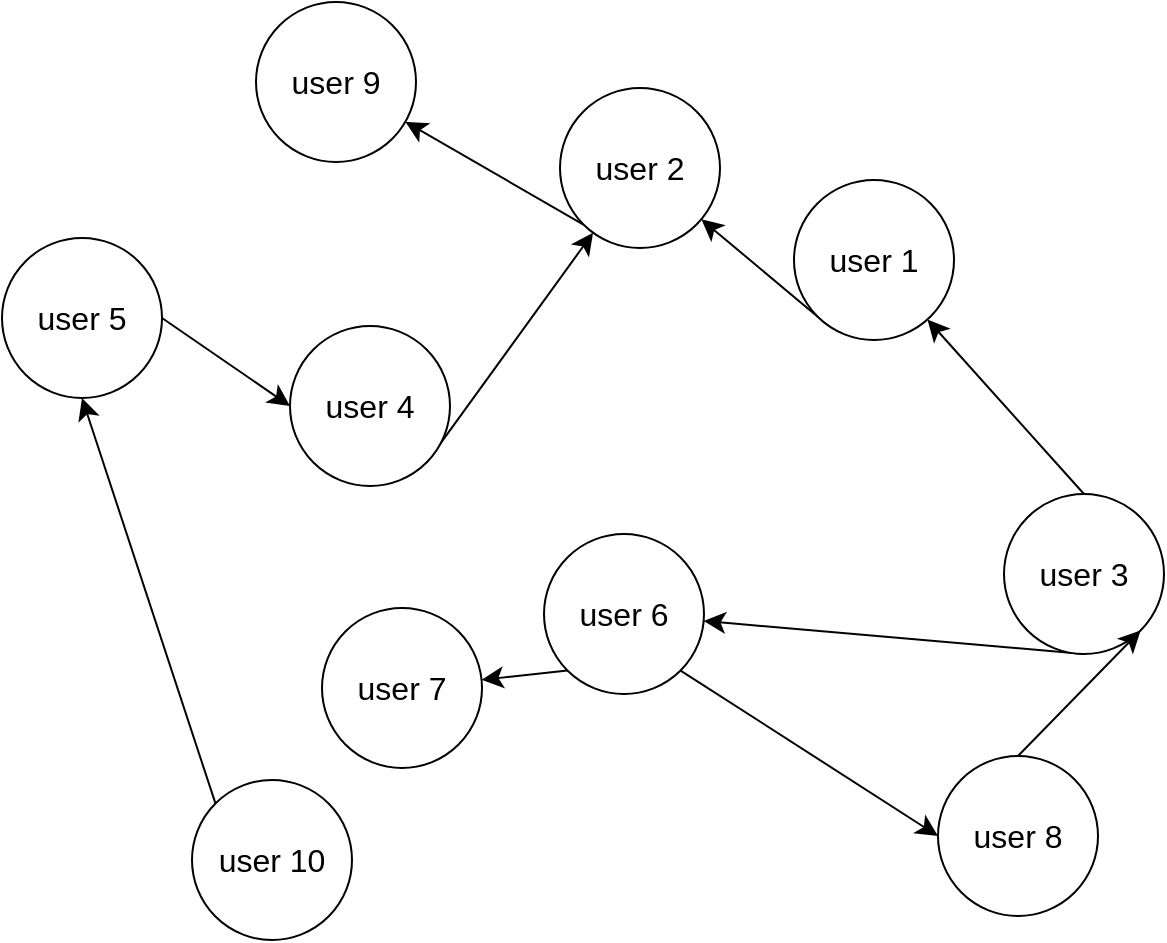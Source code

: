<mxfile version="24.4.0" type="google" pages="3">
  <diagram name="subscribing" id="1O4i-O54_sNtyzFZJCOy">
    <mxGraphModel dx="1268" dy="1425" grid="0" gridSize="10" guides="1" tooltips="1" connect="1" arrows="1" fold="1" page="0" pageScale="1" pageWidth="827" pageHeight="1169" math="0" shadow="0">
      <root>
        <mxCell id="0" />
        <mxCell id="1" parent="0" />
        <mxCell id="tNVImOsVkvM8HF4KnN8y-1" style="edgeStyle=none;curved=1;rounded=0;orthogonalLoop=1;jettySize=auto;html=1;exitX=0;exitY=1;exitDx=0;exitDy=0;fontSize=12;startSize=8;endSize=8;" edge="1" parent="1" source="tNVImOsVkvM8HF4KnN8y-2" target="tNVImOsVkvM8HF4KnN8y-4">
          <mxGeometry relative="1" as="geometry" />
        </mxCell>
        <mxCell id="tNVImOsVkvM8HF4KnN8y-2" value="&lt;font style=&quot;font-size: 16px;&quot;&gt;user 1&lt;/font&gt;" style="ellipse;whiteSpace=wrap;html=1;aspect=fixed;" vertex="1" parent="1">
          <mxGeometry x="84" y="-8" width="80" height="80" as="geometry" />
        </mxCell>
        <mxCell id="tNVImOsVkvM8HF4KnN8y-3" style="edgeStyle=none;curved=1;rounded=0;orthogonalLoop=1;jettySize=auto;html=1;exitX=0;exitY=1;exitDx=0;exitDy=0;fontSize=12;startSize=8;endSize=8;" edge="1" parent="1" source="tNVImOsVkvM8HF4KnN8y-4" target="tNVImOsVkvM8HF4KnN8y-18">
          <mxGeometry relative="1" as="geometry" />
        </mxCell>
        <mxCell id="tNVImOsVkvM8HF4KnN8y-4" value="&lt;font style=&quot;font-size: 16px;&quot;&gt;user 2&lt;/font&gt;" style="ellipse;whiteSpace=wrap;html=1;aspect=fixed;" vertex="1" parent="1">
          <mxGeometry x="-33" y="-54" width="80" height="80" as="geometry" />
        </mxCell>
        <mxCell id="tNVImOsVkvM8HF4KnN8y-5" style="edgeStyle=none;curved=1;rounded=0;orthogonalLoop=1;jettySize=auto;html=1;exitX=0.5;exitY=0;exitDx=0;exitDy=0;fontSize=12;startSize=8;endSize=8;" edge="1" parent="1" source="tNVImOsVkvM8HF4KnN8y-7" target="tNVImOsVkvM8HF4KnN8y-2">
          <mxGeometry relative="1" as="geometry" />
        </mxCell>
        <mxCell id="tNVImOsVkvM8HF4KnN8y-6" style="edgeStyle=none;curved=1;rounded=0;orthogonalLoop=1;jettySize=auto;html=1;exitX=0.5;exitY=1;exitDx=0;exitDy=0;fontSize=12;startSize=8;endSize=8;" edge="1" parent="1" source="tNVImOsVkvM8HF4KnN8y-7" target="tNVImOsVkvM8HF4KnN8y-14">
          <mxGeometry relative="1" as="geometry" />
        </mxCell>
        <mxCell id="tNVImOsVkvM8HF4KnN8y-7" value="&lt;font style=&quot;font-size: 16px;&quot;&gt;user 3&lt;/font&gt;" style="ellipse;whiteSpace=wrap;html=1;aspect=fixed;" vertex="1" parent="1">
          <mxGeometry x="189" y="149" width="80" height="80" as="geometry" />
        </mxCell>
        <mxCell id="tNVImOsVkvM8HF4KnN8y-8" style="edgeStyle=none;curved=1;rounded=0;orthogonalLoop=1;jettySize=auto;html=1;exitX=1;exitY=1;exitDx=0;exitDy=0;fontSize=12;startSize=8;endSize=8;" edge="1" parent="1" source="tNVImOsVkvM8HF4KnN8y-9" target="tNVImOsVkvM8HF4KnN8y-4">
          <mxGeometry relative="1" as="geometry" />
        </mxCell>
        <mxCell id="tNVImOsVkvM8HF4KnN8y-9" value="&lt;font style=&quot;font-size: 16px;&quot;&gt;user 4&lt;/font&gt;" style="ellipse;whiteSpace=wrap;html=1;aspect=fixed;" vertex="1" parent="1">
          <mxGeometry x="-168" y="65" width="80" height="80" as="geometry" />
        </mxCell>
        <mxCell id="tNVImOsVkvM8HF4KnN8y-10" style="edgeStyle=none;curved=1;rounded=0;orthogonalLoop=1;jettySize=auto;html=1;exitX=1;exitY=0.5;exitDx=0;exitDy=0;entryX=0;entryY=0.5;entryDx=0;entryDy=0;fontSize=12;startSize=8;endSize=8;" edge="1" parent="1" source="tNVImOsVkvM8HF4KnN8y-11" target="tNVImOsVkvM8HF4KnN8y-9">
          <mxGeometry relative="1" as="geometry" />
        </mxCell>
        <mxCell id="tNVImOsVkvM8HF4KnN8y-11" value="&lt;font style=&quot;font-size: 16px;&quot;&gt;user 5&lt;/font&gt;" style="ellipse;whiteSpace=wrap;html=1;aspect=fixed;" vertex="1" parent="1">
          <mxGeometry x="-312" y="21" width="80" height="80" as="geometry" />
        </mxCell>
        <mxCell id="tNVImOsVkvM8HF4KnN8y-12" style="edgeStyle=none;curved=1;rounded=0;orthogonalLoop=1;jettySize=auto;html=1;exitX=0;exitY=1;exitDx=0;exitDy=0;fontSize=12;startSize=8;endSize=8;" edge="1" parent="1" source="tNVImOsVkvM8HF4KnN8y-14" target="tNVImOsVkvM8HF4KnN8y-15">
          <mxGeometry relative="1" as="geometry" />
        </mxCell>
        <mxCell id="tNVImOsVkvM8HF4KnN8y-13" style="edgeStyle=none;curved=1;rounded=0;orthogonalLoop=1;jettySize=auto;html=1;exitX=1;exitY=1;exitDx=0;exitDy=0;entryX=0;entryY=0.5;entryDx=0;entryDy=0;fontSize=12;startSize=8;endSize=8;" edge="1" parent="1" source="tNVImOsVkvM8HF4KnN8y-14" target="tNVImOsVkvM8HF4KnN8y-17">
          <mxGeometry relative="1" as="geometry" />
        </mxCell>
        <mxCell id="tNVImOsVkvM8HF4KnN8y-14" value="&lt;font style=&quot;font-size: 16px;&quot;&gt;user 6&lt;/font&gt;" style="ellipse;whiteSpace=wrap;html=1;aspect=fixed;" vertex="1" parent="1">
          <mxGeometry x="-41" y="169" width="80" height="80" as="geometry" />
        </mxCell>
        <mxCell id="tNVImOsVkvM8HF4KnN8y-15" value="&lt;font style=&quot;font-size: 16px;&quot;&gt;user 7&lt;/font&gt;" style="ellipse;whiteSpace=wrap;html=1;aspect=fixed;" vertex="1" parent="1">
          <mxGeometry x="-152" y="206" width="80" height="80" as="geometry" />
        </mxCell>
        <mxCell id="tNVImOsVkvM8HF4KnN8y-16" style="edgeStyle=none;curved=1;rounded=0;orthogonalLoop=1;jettySize=auto;html=1;exitX=0.5;exitY=0;exitDx=0;exitDy=0;entryX=1;entryY=1;entryDx=0;entryDy=0;fontSize=12;startSize=8;endSize=8;" edge="1" parent="1" source="tNVImOsVkvM8HF4KnN8y-17" target="tNVImOsVkvM8HF4KnN8y-7">
          <mxGeometry relative="1" as="geometry" />
        </mxCell>
        <mxCell id="tNVImOsVkvM8HF4KnN8y-17" value="&lt;font style=&quot;font-size: 16px;&quot;&gt;user 8&lt;/font&gt;" style="ellipse;whiteSpace=wrap;html=1;aspect=fixed;" vertex="1" parent="1">
          <mxGeometry x="156" y="280" width="80" height="80" as="geometry" />
        </mxCell>
        <mxCell id="tNVImOsVkvM8HF4KnN8y-18" value="&lt;font style=&quot;font-size: 16px;&quot;&gt;user 9&lt;/font&gt;" style="ellipse;whiteSpace=wrap;html=1;aspect=fixed;" vertex="1" parent="1">
          <mxGeometry x="-185" y="-97" width="80" height="80" as="geometry" />
        </mxCell>
        <mxCell id="tNVImOsVkvM8HF4KnN8y-19" style="edgeStyle=none;curved=1;rounded=0;orthogonalLoop=1;jettySize=auto;html=1;exitX=0;exitY=0;exitDx=0;exitDy=0;entryX=0.5;entryY=1;entryDx=0;entryDy=0;fontSize=12;startSize=8;endSize=8;" edge="1" parent="1" source="tNVImOsVkvM8HF4KnN8y-20" target="tNVImOsVkvM8HF4KnN8y-11">
          <mxGeometry relative="1" as="geometry" />
        </mxCell>
        <mxCell id="tNVImOsVkvM8HF4KnN8y-20" value="&lt;font style=&quot;font-size: 16px;&quot;&gt;user 10&lt;/font&gt;" style="ellipse;whiteSpace=wrap;html=1;aspect=fixed;" vertex="1" parent="1">
          <mxGeometry x="-217" y="292" width="80" height="80" as="geometry" />
        </mxCell>
      </root>
    </mxGraphModel>
  </diagram>
  <diagram id="e7_TrPuGxEBSFh4KC1jl" name="publishing">
    <mxGraphModel dx="4425" dy="1138" grid="0" gridSize="10" guides="1" tooltips="1" connect="1" arrows="1" fold="1" page="0" pageScale="1" pageWidth="827" pageHeight="1169" math="0" shadow="0">
      <root>
        <mxCell id="0" />
        <mxCell id="1" parent="0" />
        <mxCell id="oBemFIaa1shh3R5s6v1a-47" style="edgeStyle=none;curved=1;rounded=0;orthogonalLoop=1;jettySize=auto;html=1;exitX=0.5;exitY=1;exitDx=0;exitDy=0;entryX=0.5;entryY=0;entryDx=0;entryDy=0;fontSize=12;startSize=8;endSize=8;" edge="1" parent="1" source="oBemFIaa1shh3R5s6v1a-21" target="oBemFIaa1shh3R5s6v1a-28">
          <mxGeometry relative="1" as="geometry" />
        </mxCell>
        <mxCell id="oBemFIaa1shh3R5s6v1a-64" style="edgeStyle=none;curved=1;rounded=0;orthogonalLoop=1;jettySize=auto;html=1;exitX=0.5;exitY=1;exitDx=0;exitDy=0;entryX=0.5;entryY=0;entryDx=0;entryDy=0;fontSize=12;startSize=8;endSize=8;" edge="1" parent="1" source="oBemFIaa1shh3R5s6v1a-21" target="oBemFIaa1shh3R5s6v1a-46">
          <mxGeometry relative="1" as="geometry" />
        </mxCell>
        <mxCell id="oBemFIaa1shh3R5s6v1a-21" value="&lt;font style=&quot;font-size: 16px;&quot;&gt;user 1&lt;/font&gt;" style="ellipse;whiteSpace=wrap;html=1;aspect=fixed;" vertex="1" parent="1">
          <mxGeometry x="-846" y="508" width="80" height="80" as="geometry" />
        </mxCell>
        <mxCell id="oBemFIaa1shh3R5s6v1a-48" style="edgeStyle=none;curved=1;rounded=0;orthogonalLoop=1;jettySize=auto;html=1;exitX=0.5;exitY=1;exitDx=0;exitDy=0;entryX=0.5;entryY=0;entryDx=0;entryDy=0;fontSize=12;startSize=8;endSize=8;" edge="1" parent="1" source="oBemFIaa1shh3R5s6v1a-22" target="oBemFIaa1shh3R5s6v1a-28">
          <mxGeometry relative="1" as="geometry" />
        </mxCell>
        <mxCell id="oBemFIaa1shh3R5s6v1a-22" value="&lt;font style=&quot;font-size: 16px;&quot;&gt;user 5&lt;/font&gt;" style="ellipse;whiteSpace=wrap;html=1;aspect=fixed;" vertex="1" parent="1">
          <mxGeometry x="-742" y="506" width="80" height="80" as="geometry" />
        </mxCell>
        <mxCell id="oBemFIaa1shh3R5s6v1a-50" style="edgeStyle=none;curved=1;rounded=0;orthogonalLoop=1;jettySize=auto;html=1;exitX=0.5;exitY=1;exitDx=0;exitDy=0;entryX=0.5;entryY=0;entryDx=0;entryDy=0;fontSize=12;startSize=8;endSize=8;" edge="1" parent="1" source="oBemFIaa1shh3R5s6v1a-23" target="oBemFIaa1shh3R5s6v1a-30">
          <mxGeometry relative="1" as="geometry" />
        </mxCell>
        <mxCell id="oBemFIaa1shh3R5s6v1a-23" value="&lt;font style=&quot;font-size: 16px;&quot;&gt;user 2&lt;/font&gt;" style="ellipse;whiteSpace=wrap;html=1;aspect=fixed;" vertex="1" parent="1">
          <mxGeometry x="-1049" y="502" width="80" height="80" as="geometry" />
        </mxCell>
        <mxCell id="oBemFIaa1shh3R5s6v1a-51" style="edgeStyle=none;curved=1;rounded=0;orthogonalLoop=1;jettySize=auto;html=1;exitX=0.5;exitY=1;exitDx=0;exitDy=0;entryX=0.5;entryY=0;entryDx=0;entryDy=0;fontSize=12;startSize=8;endSize=8;" edge="1" parent="1" source="oBemFIaa1shh3R5s6v1a-24" target="oBemFIaa1shh3R5s6v1a-32">
          <mxGeometry relative="1" as="geometry" />
        </mxCell>
        <mxCell id="oBemFIaa1shh3R5s6v1a-24" value="&lt;font style=&quot;font-size: 16px;&quot;&gt;user 3&lt;/font&gt;" style="ellipse;whiteSpace=wrap;html=1;aspect=fixed;" vertex="1" parent="1">
          <mxGeometry x="-404" y="530" width="80" height="80" as="geometry" />
        </mxCell>
        <mxCell id="oBemFIaa1shh3R5s6v1a-49" style="edgeStyle=none;curved=1;rounded=0;orthogonalLoop=1;jettySize=auto;html=1;exitX=0.5;exitY=1;exitDx=0;exitDy=0;entryX=0.5;entryY=0;entryDx=0;entryDy=0;fontSize=12;startSize=8;endSize=8;" edge="1" parent="1" source="oBemFIaa1shh3R5s6v1a-25" target="oBemFIaa1shh3R5s6v1a-28">
          <mxGeometry relative="1" as="geometry" />
        </mxCell>
        <mxCell id="oBemFIaa1shh3R5s6v1a-25" value="&lt;font style=&quot;font-size: 16px;&quot;&gt;user 8&lt;/font&gt;" style="ellipse;whiteSpace=wrap;html=1;aspect=fixed;" vertex="1" parent="1">
          <mxGeometry x="-623" y="508" width="80" height="80" as="geometry" />
        </mxCell>
        <mxCell id="oBemFIaa1shh3R5s6v1a-28" value="&lt;span style=&quot;font-size: 16px;&quot;&gt;review 1&lt;/span&gt;" style="whiteSpace=wrap;html=1;aspect=fixed;" vertex="1" parent="1">
          <mxGeometry x="-756" y="667" width="80" height="80" as="geometry" />
        </mxCell>
        <mxCell id="oBemFIaa1shh3R5s6v1a-30" value="&lt;font style=&quot;font-size: 16px;&quot;&gt;review 2&lt;/font&gt;" style="whiteSpace=wrap;html=1;aspect=fixed;" vertex="1" parent="1">
          <mxGeometry x="-1049" y="674" width="80" height="80" as="geometry" />
        </mxCell>
        <mxCell id="oBemFIaa1shh3R5s6v1a-32" value="&lt;span style=&quot;font-size: 16px;&quot;&gt;review 3&lt;/span&gt;" style="whiteSpace=wrap;html=1;aspect=fixed;" vertex="1" parent="1">
          <mxGeometry x="-404" y="667" width="80" height="80" as="geometry" />
        </mxCell>
        <mxCell id="oBemFIaa1shh3R5s6v1a-34" value="&lt;span style=&quot;font-size: 16px;&quot;&gt;review 4&lt;/span&gt;" style="whiteSpace=wrap;html=1;aspect=fixed;" vertex="1" parent="1">
          <mxGeometry x="-270" y="667" width="80" height="80" as="geometry" />
        </mxCell>
        <mxCell id="oBemFIaa1shh3R5s6v1a-46" value="&lt;span style=&quot;font-size: 16px;&quot;&gt;review 9&lt;/span&gt;" style="whiteSpace=wrap;html=1;aspect=fixed;" vertex="1" parent="1">
          <mxGeometry x="-912" y="667" width="80" height="80" as="geometry" />
        </mxCell>
        <mxCell id="oBemFIaa1shh3R5s6v1a-53" style="edgeStyle=none;curved=1;rounded=0;orthogonalLoop=1;jettySize=auto;html=1;exitX=0.5;exitY=1;exitDx=0;exitDy=0;entryX=0.5;entryY=0;entryDx=0;entryDy=0;fontSize=12;startSize=8;endSize=8;" edge="1" parent="1" source="oBemFIaa1shh3R5s6v1a-52" target="oBemFIaa1shh3R5s6v1a-32">
          <mxGeometry relative="1" as="geometry" />
        </mxCell>
        <mxCell id="oBemFIaa1shh3R5s6v1a-52" value="&lt;font style=&quot;font-size: 16px;&quot;&gt;user 4&lt;/font&gt;" style="ellipse;whiteSpace=wrap;html=1;aspect=fixed;" vertex="1" parent="1">
          <mxGeometry x="-490" y="506" width="80" height="80" as="geometry" />
        </mxCell>
        <mxCell id="oBemFIaa1shh3R5s6v1a-56" style="edgeStyle=none;curved=1;rounded=0;orthogonalLoop=1;jettySize=auto;html=1;exitX=0.5;exitY=1;exitDx=0;exitDy=0;entryX=0.5;entryY=0;entryDx=0;entryDy=0;fontSize=12;startSize=8;endSize=8;" edge="1" parent="1" source="oBemFIaa1shh3R5s6v1a-54" target="oBemFIaa1shh3R5s6v1a-34">
          <mxGeometry relative="1" as="geometry" />
        </mxCell>
        <mxCell id="oBemFIaa1shh3R5s6v1a-54" value="&lt;font style=&quot;font-size: 16px;&quot;&gt;user 6&lt;/font&gt;" style="ellipse;whiteSpace=wrap;html=1;aspect=fixed;" vertex="1" parent="1">
          <mxGeometry x="-166" y="508" width="80" height="80" as="geometry" />
        </mxCell>
        <mxCell id="oBemFIaa1shh3R5s6v1a-58" style="edgeStyle=none;curved=1;rounded=0;orthogonalLoop=1;jettySize=auto;html=1;exitX=0.5;exitY=1;exitDx=0;exitDy=0;entryX=0.5;entryY=0;entryDx=0;entryDy=0;fontSize=12;startSize=8;endSize=8;" edge="1" parent="1" source="oBemFIaa1shh3R5s6v1a-57" target="oBemFIaa1shh3R5s6v1a-34">
          <mxGeometry relative="1" as="geometry" />
        </mxCell>
        <mxCell id="oBemFIaa1shh3R5s6v1a-57" value="&lt;font style=&quot;font-size: 16px;&quot;&gt;user 7&lt;/font&gt;" style="ellipse;whiteSpace=wrap;html=1;aspect=fixed;" vertex="1" parent="1">
          <mxGeometry x="-280" y="512" width="80" height="80" as="geometry" />
        </mxCell>
        <mxCell id="oBemFIaa1shh3R5s6v1a-61" style="edgeStyle=none;curved=1;rounded=0;orthogonalLoop=1;jettySize=auto;html=1;exitX=0.5;exitY=1;exitDx=0;exitDy=0;entryX=0.5;entryY=0;entryDx=0;entryDy=0;fontSize=12;startSize=8;endSize=8;" edge="1" parent="1" source="oBemFIaa1shh3R5s6v1a-60" target="oBemFIaa1shh3R5s6v1a-34">
          <mxGeometry relative="1" as="geometry" />
        </mxCell>
        <mxCell id="oBemFIaa1shh3R5s6v1a-60" value="&lt;font style=&quot;font-size: 16px;&quot;&gt;user 9&lt;/font&gt;" style="ellipse;whiteSpace=wrap;html=1;aspect=fixed;" vertex="1" parent="1">
          <mxGeometry x="-52" y="502" width="80" height="80" as="geometry" />
        </mxCell>
        <mxCell id="oBemFIaa1shh3R5s6v1a-63" style="edgeStyle=none;curved=1;rounded=0;orthogonalLoop=1;jettySize=auto;html=1;exitX=0.5;exitY=1;exitDx=0;exitDy=0;entryX=0.5;entryY=0;entryDx=0;entryDy=0;fontSize=12;startSize=8;endSize=8;" edge="1" parent="1" source="oBemFIaa1shh3R5s6v1a-62" target="oBemFIaa1shh3R5s6v1a-46">
          <mxGeometry relative="1" as="geometry" />
        </mxCell>
        <mxCell id="oBemFIaa1shh3R5s6v1a-62" value="&lt;font style=&quot;font-size: 16px;&quot;&gt;user 10&lt;/font&gt;" style="ellipse;whiteSpace=wrap;html=1;aspect=fixed;" vertex="1" parent="1">
          <mxGeometry x="-955" y="502" width="80" height="80" as="geometry" />
        </mxCell>
      </root>
    </mxGraphModel>
  </diagram>
  <diagram id="BA7dH0cRYrJCW55VLuEp" name="reading">
    <mxGraphModel dx="2988" dy="1230" grid="0" gridSize="10" guides="1" tooltips="1" connect="1" arrows="1" fold="1" page="0" pageScale="1" pageWidth="827" pageHeight="1169" math="0" shadow="0">
      <root>
        <mxCell id="0" />
        <mxCell id="1" parent="0" />
        <mxCell id="9gXiCrRaYnpIWSkowWJv-32" style="edgeStyle=none;curved=1;rounded=0;orthogonalLoop=1;jettySize=auto;html=1;exitX=0.5;exitY=1;exitDx=0;exitDy=0;entryX=0.5;entryY=0;entryDx=0;entryDy=0;fontSize=12;startSize=8;endSize=8;" edge="1" parent="1" source="9gXiCrRaYnpIWSkowWJv-1" target="9gXiCrRaYnpIWSkowWJv-11">
          <mxGeometry relative="1" as="geometry" />
        </mxCell>
        <mxCell id="o-BpodgfpOPKupf3vaGc-7" style="edgeStyle=none;curved=1;rounded=0;orthogonalLoop=1;jettySize=auto;html=1;exitX=0.5;exitY=1;exitDx=0;exitDy=0;entryX=0.5;entryY=0;entryDx=0;entryDy=0;fontSize=12;startSize=8;endSize=8;" edge="1" parent="1" source="9gXiCrRaYnpIWSkowWJv-1" target="9gXiCrRaYnpIWSkowWJv-17">
          <mxGeometry relative="1" as="geometry" />
        </mxCell>
        <mxCell id="9gXiCrRaYnpIWSkowWJv-1" value="&lt;font style=&quot;font-size: 16px;&quot;&gt;user 1&lt;/font&gt;" style="ellipse;whiteSpace=wrap;html=1;aspect=fixed;" vertex="1" parent="1">
          <mxGeometry x="-1064" y="142" width="80" height="80" as="geometry" />
        </mxCell>
        <mxCell id="o-BpodgfpOPKupf3vaGc-5" style="edgeStyle=none;curved=1;rounded=0;orthogonalLoop=1;jettySize=auto;html=1;exitX=0.5;exitY=1;exitDx=0;exitDy=0;entryX=0.5;entryY=0;entryDx=0;entryDy=0;fontSize=12;startSize=8;endSize=8;" edge="1" parent="1" source="9gXiCrRaYnpIWSkowWJv-2" target="9gXiCrRaYnpIWSkowWJv-15">
          <mxGeometry relative="1" as="geometry" />
        </mxCell>
        <mxCell id="9gXiCrRaYnpIWSkowWJv-2" value="&lt;font style=&quot;font-size: 16px;&quot;&gt;user 6&lt;/font&gt;" style="ellipse;whiteSpace=wrap;html=1;aspect=fixed;" vertex="1" parent="1">
          <mxGeometry x="-723" y="137" width="80" height="80" as="geometry" />
        </mxCell>
        <mxCell id="o-BpodgfpOPKupf3vaGc-3" style="edgeStyle=none;curved=1;rounded=0;orthogonalLoop=1;jettySize=auto;html=1;exitX=0.5;exitY=1;exitDx=0;exitDy=0;entryX=0.5;entryY=0;entryDx=0;entryDy=0;fontSize=12;startSize=8;endSize=8;" edge="1" parent="1" source="9gXiCrRaYnpIWSkowWJv-3" target="9gXiCrRaYnpIWSkowWJv-19">
          <mxGeometry relative="1" as="geometry" />
        </mxCell>
        <mxCell id="9gXiCrRaYnpIWSkowWJv-3" value="&lt;font style=&quot;font-size: 16px;&quot;&gt;user 3&lt;/font&gt;" style="ellipse;whiteSpace=wrap;html=1;aspect=fixed;" vertex="1" parent="1">
          <mxGeometry x="-850" y="142" width="80" height="80" as="geometry" />
        </mxCell>
        <mxCell id="o-BpodgfpOPKupf3vaGc-2" style="edgeStyle=none;curved=1;rounded=0;orthogonalLoop=1;jettySize=auto;html=1;exitX=0.5;exitY=1;exitDx=0;exitDy=0;entryX=0.5;entryY=0;entryDx=0;entryDy=0;fontSize=12;startSize=8;endSize=8;" edge="1" parent="1" source="9gXiCrRaYnpIWSkowWJv-4" target="9gXiCrRaYnpIWSkowWJv-23">
          <mxGeometry relative="1" as="geometry" />
        </mxCell>
        <mxCell id="9gXiCrRaYnpIWSkowWJv-4" value="&lt;font style=&quot;font-size: 16px;&quot;&gt;user 2&lt;/font&gt;" style="ellipse;whiteSpace=wrap;html=1;aspect=fixed;" vertex="1" parent="1">
          <mxGeometry x="-610" y="139" width="80" height="80" as="geometry" />
        </mxCell>
        <mxCell id="9gXiCrRaYnpIWSkowWJv-6" value="&lt;span style=&quot;font-size: 16px;&quot;&gt;book 3&lt;/span&gt;" style="whiteSpace=wrap;html=1;aspect=fixed;" vertex="1" parent="1">
          <mxGeometry x="-352" y="277" width="80" height="80" as="geometry" />
        </mxCell>
        <mxCell id="9gXiCrRaYnpIWSkowWJv-9" value="&lt;span style=&quot;font-size: 16px;&quot;&gt;book 1&lt;/span&gt;" style="whiteSpace=wrap;html=1;aspect=fixed;" vertex="1" parent="1">
          <mxGeometry x="-1343" y="273" width="80" height="80" as="geometry" />
        </mxCell>
        <mxCell id="9gXiCrRaYnpIWSkowWJv-11" value="&lt;span style=&quot;font-size: 16px;&quot;&gt;book 6&lt;/span&gt;" style="whiteSpace=wrap;html=1;aspect=fixed;" vertex="1" parent="1">
          <mxGeometry x="-992" y="277" width="80" height="80" as="geometry" />
        </mxCell>
        <mxCell id="9gXiCrRaYnpIWSkowWJv-13" value="&lt;span style=&quot;font-size: 16px;&quot;&gt;book 7&lt;/span&gt;" style="whiteSpace=wrap;html=1;aspect=fixed;" vertex="1" parent="1">
          <mxGeometry x="-448" y="277" width="80" height="80" as="geometry" />
        </mxCell>
        <mxCell id="9gXiCrRaYnpIWSkowWJv-15" value="&lt;span style=&quot;font-size: 16px;&quot;&gt;book 4&lt;/span&gt;" style="whiteSpace=wrap;html=1;aspect=fixed;" vertex="1" parent="1">
          <mxGeometry x="-718" y="279" width="80" height="80" as="geometry" />
        </mxCell>
        <mxCell id="9gXiCrRaYnpIWSkowWJv-17" value="&lt;span style=&quot;font-size: 16px;&quot;&gt;book 9&lt;/span&gt;" style="whiteSpace=wrap;html=1;aspect=fixed;" vertex="1" parent="1">
          <mxGeometry x="-1144" y="287" width="80" height="80" as="geometry" />
        </mxCell>
        <mxCell id="9gXiCrRaYnpIWSkowWJv-19" value="&lt;span style=&quot;font-size: 16px;&quot;&gt;book 5&lt;/span&gt;" style="whiteSpace=wrap;html=1;aspect=fixed;" vertex="1" parent="1">
          <mxGeometry x="-840" y="277" width="80" height="80" as="geometry" />
        </mxCell>
        <mxCell id="9gXiCrRaYnpIWSkowWJv-23" value="&lt;span style=&quot;font-size: 16px;&quot;&gt;book 2&lt;/span&gt;" style="whiteSpace=wrap;html=1;aspect=fixed;" vertex="1" parent="1">
          <mxGeometry x="-559" y="279" width="80" height="80" as="geometry" />
        </mxCell>
        <mxCell id="9gXiCrRaYnpIWSkowWJv-33" style="edgeStyle=none;curved=1;rounded=0;orthogonalLoop=1;jettySize=auto;html=1;exitX=0.5;exitY=1;exitDx=0;exitDy=0;entryX=0.5;entryY=0;entryDx=0;entryDy=0;fontSize=12;startSize=8;endSize=8;" edge="1" parent="1" source="9gXiCrRaYnpIWSkowWJv-24" target="9gXiCrRaYnpIWSkowWJv-9">
          <mxGeometry relative="1" as="geometry" />
        </mxCell>
        <mxCell id="9gXiCrRaYnpIWSkowWJv-24" value="&lt;font style=&quot;font-size: 16px;&quot;&gt;user 5&lt;/font&gt;" style="ellipse;whiteSpace=wrap;html=1;aspect=fixed;" vertex="1" parent="1">
          <mxGeometry x="-1343" y="141" width="80" height="80" as="geometry" />
        </mxCell>
        <mxCell id="o-BpodgfpOPKupf3vaGc-4" style="edgeStyle=none;curved=1;rounded=0;orthogonalLoop=1;jettySize=auto;html=1;exitX=0.5;exitY=1;exitDx=0;exitDy=0;entryX=0.5;entryY=0;entryDx=0;entryDy=0;fontSize=12;startSize=8;endSize=8;" edge="1" parent="1" source="9gXiCrRaYnpIWSkowWJv-25" target="9gXiCrRaYnpIWSkowWJv-6">
          <mxGeometry relative="1" as="geometry" />
        </mxCell>
        <mxCell id="9gXiCrRaYnpIWSkowWJv-25" value="&lt;font style=&quot;font-size: 16px;&quot;&gt;user 4&lt;/font&gt;" style="ellipse;whiteSpace=wrap;html=1;aspect=fixed;" vertex="1" parent="1">
          <mxGeometry x="-356" y="136" width="80" height="80" as="geometry" />
        </mxCell>
        <mxCell id="o-BpodgfpOPKupf3vaGc-8" style="edgeStyle=none;curved=1;rounded=0;orthogonalLoop=1;jettySize=auto;html=1;exitX=0.5;exitY=1;exitDx=0;exitDy=0;entryX=0.5;entryY=0;entryDx=0;entryDy=0;fontSize=12;startSize=8;endSize=8;" edge="1" parent="1" source="9gXiCrRaYnpIWSkowWJv-26" target="9gXiCrRaYnpIWSkowWJv-29">
          <mxGeometry relative="1" as="geometry" />
        </mxCell>
        <mxCell id="9gXiCrRaYnpIWSkowWJv-26" value="&lt;font style=&quot;font-size: 16px;&quot;&gt;user 9&lt;/font&gt;" style="ellipse;whiteSpace=wrap;html=1;aspect=fixed;" vertex="1" parent="1">
          <mxGeometry x="-1485" y="144" width="80" height="80" as="geometry" />
        </mxCell>
        <mxCell id="o-BpodgfpOPKupf3vaGc-1" style="edgeStyle=none;curved=1;rounded=0;orthogonalLoop=1;jettySize=auto;html=1;exitX=0.5;exitY=1;exitDx=0;exitDy=0;entryX=0.5;entryY=0;entryDx=0;entryDy=0;fontSize=12;startSize=8;endSize=8;" edge="1" parent="1" source="9gXiCrRaYnpIWSkowWJv-27" target="9gXiCrRaYnpIWSkowWJv-13">
          <mxGeometry relative="1" as="geometry" />
        </mxCell>
        <mxCell id="9gXiCrRaYnpIWSkowWJv-27" value="&lt;font style=&quot;font-size: 16px;&quot;&gt;user 8&lt;/font&gt;" style="ellipse;whiteSpace=wrap;html=1;aspect=fixed;" vertex="1" parent="1">
          <mxGeometry x="-446" y="144" width="80" height="80" as="geometry" />
        </mxCell>
        <mxCell id="9gXiCrRaYnpIWSkowWJv-29" value="&lt;span style=&quot;font-size: 16px;&quot;&gt;book 8&lt;/span&gt;" style="whiteSpace=wrap;html=1;aspect=fixed;" vertex="1" parent="1">
          <mxGeometry x="-1481" y="273" width="80" height="80" as="geometry" />
        </mxCell>
        <mxCell id="o-BpodgfpOPKupf3vaGc-6" style="edgeStyle=none;curved=1;rounded=0;orthogonalLoop=1;jettySize=auto;html=1;exitX=0.5;exitY=1;exitDx=0;exitDy=0;entryX=0.5;entryY=0;entryDx=0;entryDy=0;fontSize=12;startSize=8;endSize=8;" edge="1" parent="1" source="9gXiCrRaYnpIWSkowWJv-30" target="9gXiCrRaYnpIWSkowWJv-23">
          <mxGeometry relative="1" as="geometry" />
        </mxCell>
        <mxCell id="9gXiCrRaYnpIWSkowWJv-30" value="&lt;font style=&quot;font-size: 16px;&quot;&gt;user 7&lt;/font&gt;" style="ellipse;whiteSpace=wrap;html=1;aspect=fixed;" vertex="1" parent="1">
          <mxGeometry x="-536" y="139" width="80" height="80" as="geometry" />
        </mxCell>
        <mxCell id="o-BpodgfpOPKupf3vaGc-10" style="edgeStyle=none;curved=1;rounded=0;orthogonalLoop=1;jettySize=auto;html=1;exitX=0.5;exitY=1;exitDx=0;exitDy=0;entryX=0.5;entryY=0;entryDx=0;entryDy=0;fontSize=12;startSize=8;endSize=8;" edge="1" parent="1" source="o-BpodgfpOPKupf3vaGc-9" target="9gXiCrRaYnpIWSkowWJv-17">
          <mxGeometry relative="1" as="geometry" />
        </mxCell>
        <mxCell id="o-BpodgfpOPKupf3vaGc-9" value="&lt;font style=&quot;font-size: 16px;&quot;&gt;user 10&lt;/font&gt;" style="ellipse;whiteSpace=wrap;html=1;aspect=fixed;" vertex="1" parent="1">
          <mxGeometry x="-1224" y="139" width="80" height="80" as="geometry" />
        </mxCell>
      </root>
    </mxGraphModel>
  </diagram>
</mxfile>
